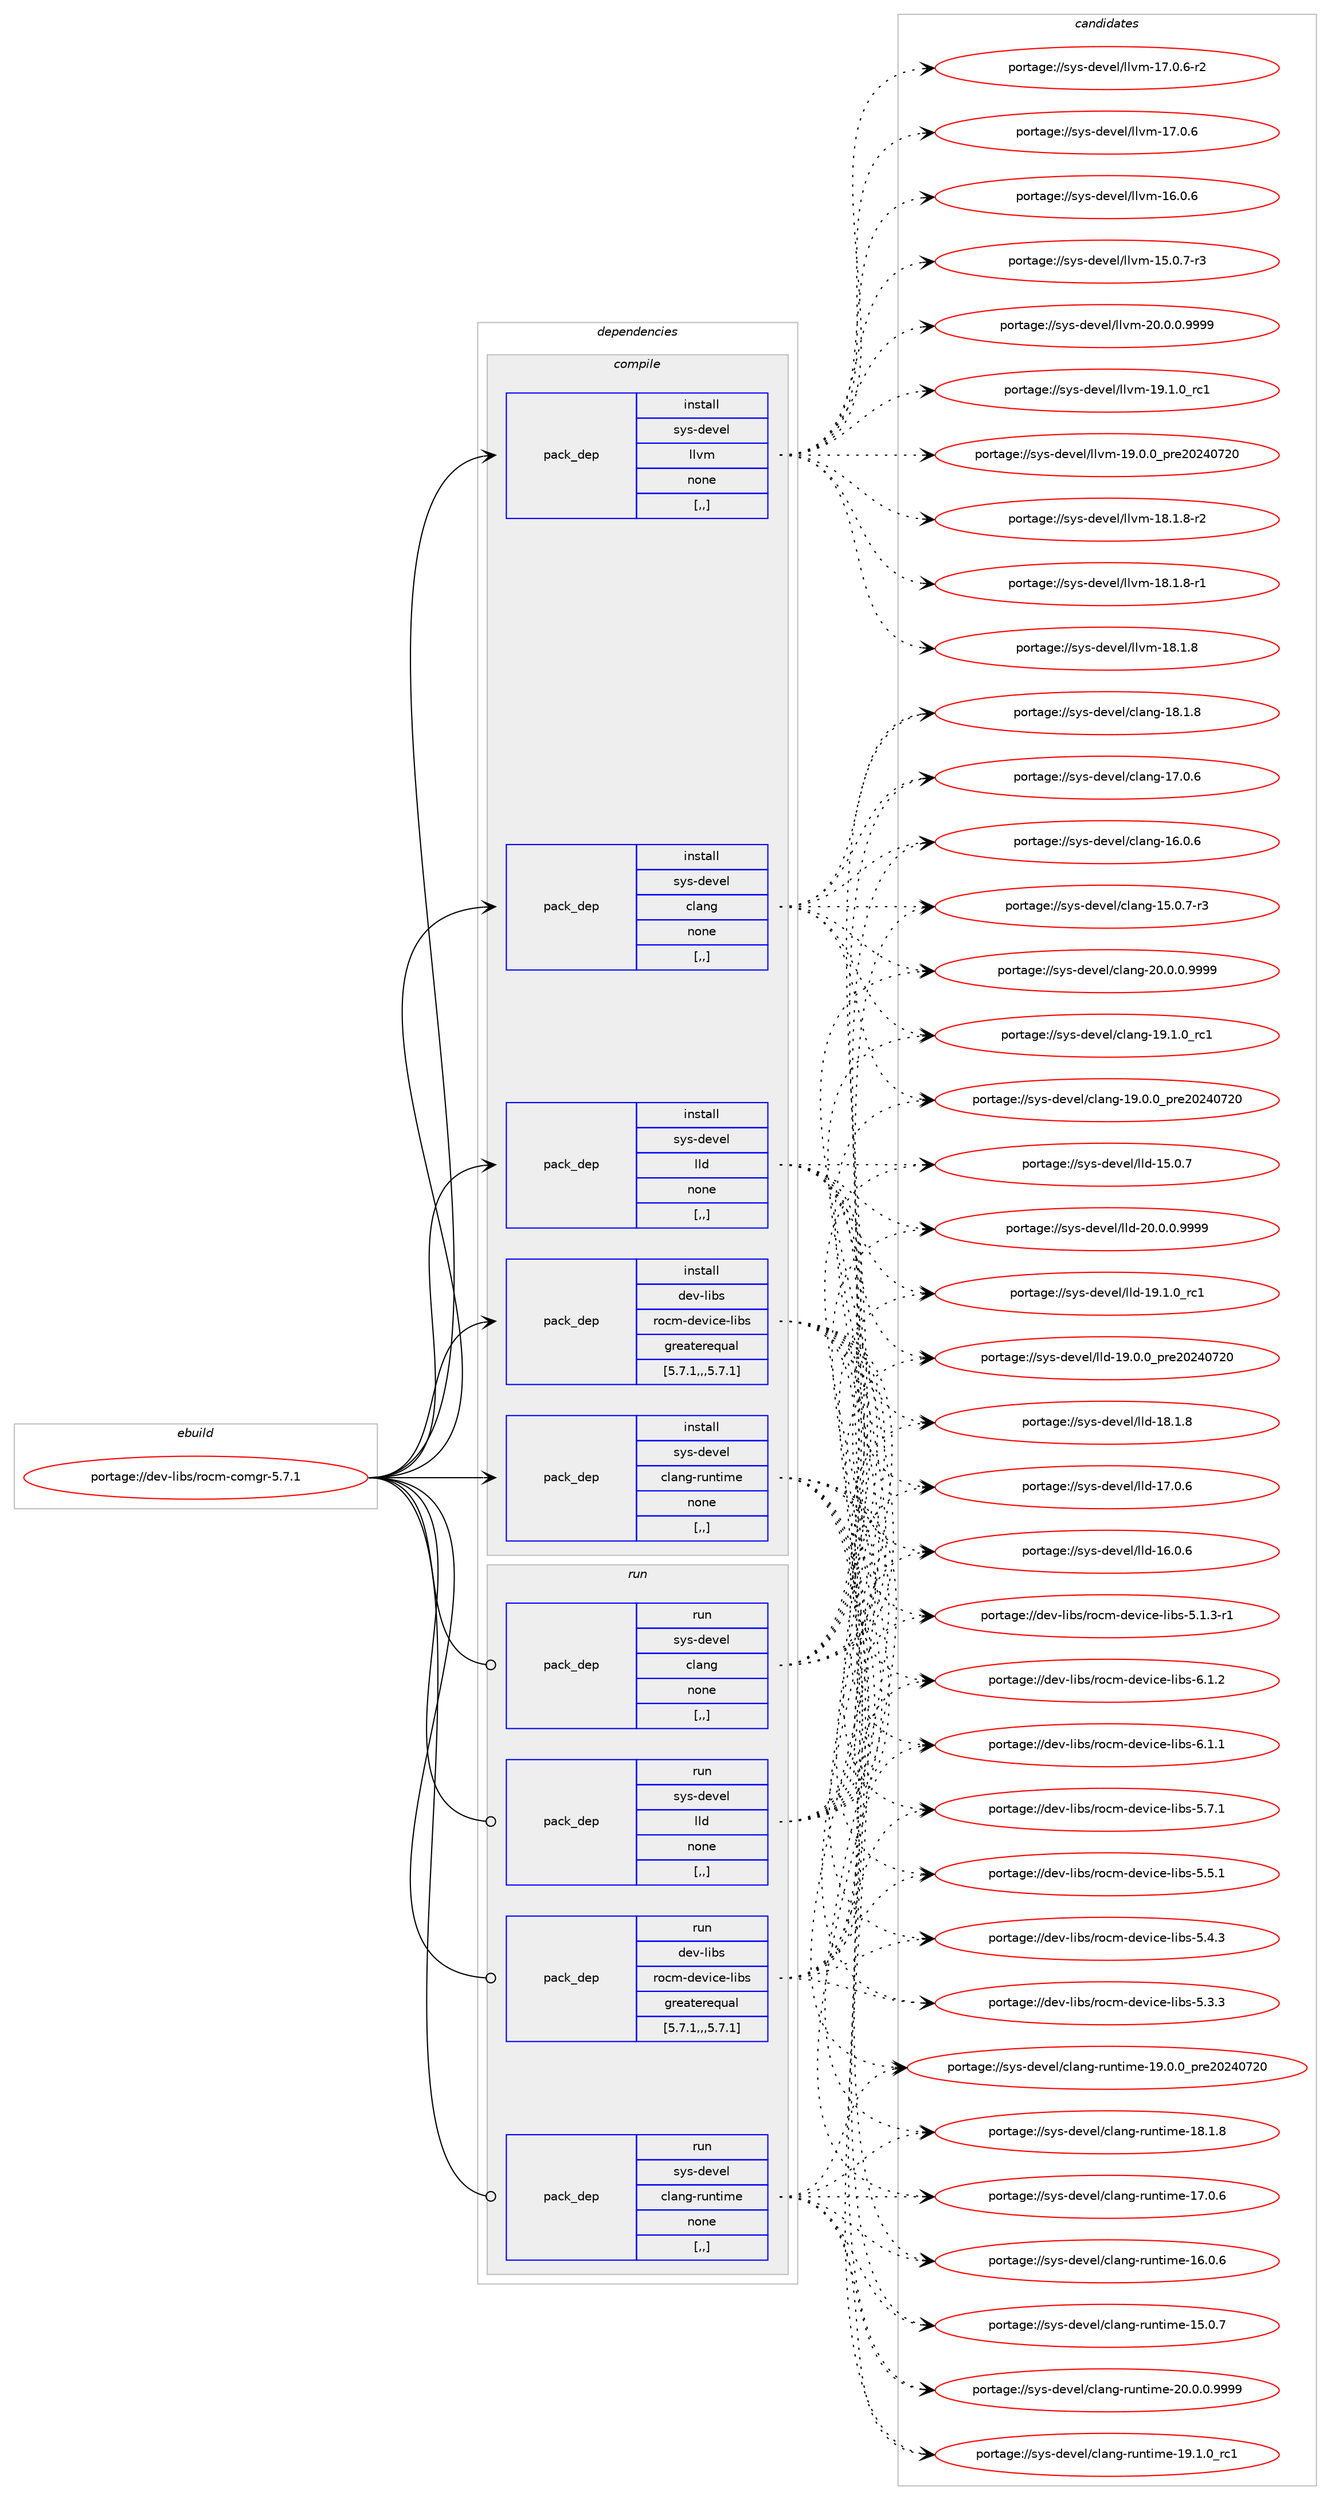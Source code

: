 digraph prolog {

# *************
# Graph options
# *************

newrank=true;
concentrate=true;
compound=true;
graph [rankdir=LR,fontname=Helvetica,fontsize=10,ranksep=1.5];#, ranksep=2.5, nodesep=0.2];
edge  [arrowhead=vee];
node  [fontname=Helvetica,fontsize=10];

# **********
# The ebuild
# **********

subgraph cluster_leftcol {
color=gray;
label=<<i>ebuild</i>>;
id [label="portage://dev-libs/rocm-comgr-5.7.1", color=red, width=4, href="../dev-libs/rocm-comgr-5.7.1.svg"];
}

# ****************
# The dependencies
# ****************

subgraph cluster_midcol {
color=gray;
label=<<i>dependencies</i>>;
subgraph cluster_compile {
fillcolor="#eeeeee";
style=filled;
label=<<i>compile</i>>;
subgraph pack84705 {
dependency114148 [label=<<TABLE BORDER="0" CELLBORDER="1" CELLSPACING="0" CELLPADDING="4" WIDTH="220"><TR><TD ROWSPAN="6" CELLPADDING="30">pack_dep</TD></TR><TR><TD WIDTH="110">install</TD></TR><TR><TD>dev-libs</TD></TR><TR><TD>rocm-device-libs</TD></TR><TR><TD>greaterequal</TD></TR><TR><TD>[5.7.1,,,5.7.1]</TD></TR></TABLE>>, shape=none, color=blue];
}
id:e -> dependency114148:w [weight=20,style="solid",arrowhead="vee"];
subgraph pack84706 {
dependency114149 [label=<<TABLE BORDER="0" CELLBORDER="1" CELLSPACING="0" CELLPADDING="4" WIDTH="220"><TR><TD ROWSPAN="6" CELLPADDING="30">pack_dep</TD></TR><TR><TD WIDTH="110">install</TD></TR><TR><TD>sys-devel</TD></TR><TR><TD>clang</TD></TR><TR><TD>none</TD></TR><TR><TD>[,,]</TD></TR></TABLE>>, shape=none, color=blue];
}
id:e -> dependency114149:w [weight=20,style="solid",arrowhead="vee"];
subgraph pack84707 {
dependency114150 [label=<<TABLE BORDER="0" CELLBORDER="1" CELLSPACING="0" CELLPADDING="4" WIDTH="220"><TR><TD ROWSPAN="6" CELLPADDING="30">pack_dep</TD></TR><TR><TD WIDTH="110">install</TD></TR><TR><TD>sys-devel</TD></TR><TR><TD>clang-runtime</TD></TR><TR><TD>none</TD></TR><TR><TD>[,,]</TD></TR></TABLE>>, shape=none, color=blue];
}
id:e -> dependency114150:w [weight=20,style="solid",arrowhead="vee"];
subgraph pack84708 {
dependency114151 [label=<<TABLE BORDER="0" CELLBORDER="1" CELLSPACING="0" CELLPADDING="4" WIDTH="220"><TR><TD ROWSPAN="6" CELLPADDING="30">pack_dep</TD></TR><TR><TD WIDTH="110">install</TD></TR><TR><TD>sys-devel</TD></TR><TR><TD>lld</TD></TR><TR><TD>none</TD></TR><TR><TD>[,,]</TD></TR></TABLE>>, shape=none, color=blue];
}
id:e -> dependency114151:w [weight=20,style="solid",arrowhead="vee"];
subgraph pack84709 {
dependency114152 [label=<<TABLE BORDER="0" CELLBORDER="1" CELLSPACING="0" CELLPADDING="4" WIDTH="220"><TR><TD ROWSPAN="6" CELLPADDING="30">pack_dep</TD></TR><TR><TD WIDTH="110">install</TD></TR><TR><TD>sys-devel</TD></TR><TR><TD>llvm</TD></TR><TR><TD>none</TD></TR><TR><TD>[,,]</TD></TR></TABLE>>, shape=none, color=blue];
}
id:e -> dependency114152:w [weight=20,style="solid",arrowhead="vee"];
}
subgraph cluster_compileandrun {
fillcolor="#eeeeee";
style=filled;
label=<<i>compile and run</i>>;
}
subgraph cluster_run {
fillcolor="#eeeeee";
style=filled;
label=<<i>run</i>>;
subgraph pack84710 {
dependency114153 [label=<<TABLE BORDER="0" CELLBORDER="1" CELLSPACING="0" CELLPADDING="4" WIDTH="220"><TR><TD ROWSPAN="6" CELLPADDING="30">pack_dep</TD></TR><TR><TD WIDTH="110">run</TD></TR><TR><TD>dev-libs</TD></TR><TR><TD>rocm-device-libs</TD></TR><TR><TD>greaterequal</TD></TR><TR><TD>[5.7.1,,,5.7.1]</TD></TR></TABLE>>, shape=none, color=blue];
}
id:e -> dependency114153:w [weight=20,style="solid",arrowhead="odot"];
subgraph pack84711 {
dependency114154 [label=<<TABLE BORDER="0" CELLBORDER="1" CELLSPACING="0" CELLPADDING="4" WIDTH="220"><TR><TD ROWSPAN="6" CELLPADDING="30">pack_dep</TD></TR><TR><TD WIDTH="110">run</TD></TR><TR><TD>sys-devel</TD></TR><TR><TD>clang</TD></TR><TR><TD>none</TD></TR><TR><TD>[,,]</TD></TR></TABLE>>, shape=none, color=blue];
}
id:e -> dependency114154:w [weight=20,style="solid",arrowhead="odot"];
subgraph pack84712 {
dependency114155 [label=<<TABLE BORDER="0" CELLBORDER="1" CELLSPACING="0" CELLPADDING="4" WIDTH="220"><TR><TD ROWSPAN="6" CELLPADDING="30">pack_dep</TD></TR><TR><TD WIDTH="110">run</TD></TR><TR><TD>sys-devel</TD></TR><TR><TD>clang-runtime</TD></TR><TR><TD>none</TD></TR><TR><TD>[,,]</TD></TR></TABLE>>, shape=none, color=blue];
}
id:e -> dependency114155:w [weight=20,style="solid",arrowhead="odot"];
subgraph pack84713 {
dependency114156 [label=<<TABLE BORDER="0" CELLBORDER="1" CELLSPACING="0" CELLPADDING="4" WIDTH="220"><TR><TD ROWSPAN="6" CELLPADDING="30">pack_dep</TD></TR><TR><TD WIDTH="110">run</TD></TR><TR><TD>sys-devel</TD></TR><TR><TD>lld</TD></TR><TR><TD>none</TD></TR><TR><TD>[,,]</TD></TR></TABLE>>, shape=none, color=blue];
}
id:e -> dependency114156:w [weight=20,style="solid",arrowhead="odot"];
}
}

# **************
# The candidates
# **************

subgraph cluster_choices {
rank=same;
color=gray;
label=<<i>candidates</i>>;

subgraph choice84705 {
color=black;
nodesep=1;
choice1001011184510810598115471141119910945100101118105991014510810598115455446494650 [label="portage://dev-libs/rocm-device-libs-6.1.2", color=red, width=4,href="../dev-libs/rocm-device-libs-6.1.2.svg"];
choice1001011184510810598115471141119910945100101118105991014510810598115455446494649 [label="portage://dev-libs/rocm-device-libs-6.1.1", color=red, width=4,href="../dev-libs/rocm-device-libs-6.1.1.svg"];
choice1001011184510810598115471141119910945100101118105991014510810598115455346554649 [label="portage://dev-libs/rocm-device-libs-5.7.1", color=red, width=4,href="../dev-libs/rocm-device-libs-5.7.1.svg"];
choice1001011184510810598115471141119910945100101118105991014510810598115455346534649 [label="portage://dev-libs/rocm-device-libs-5.5.1", color=red, width=4,href="../dev-libs/rocm-device-libs-5.5.1.svg"];
choice1001011184510810598115471141119910945100101118105991014510810598115455346524651 [label="portage://dev-libs/rocm-device-libs-5.4.3", color=red, width=4,href="../dev-libs/rocm-device-libs-5.4.3.svg"];
choice1001011184510810598115471141119910945100101118105991014510810598115455346514651 [label="portage://dev-libs/rocm-device-libs-5.3.3", color=red, width=4,href="../dev-libs/rocm-device-libs-5.3.3.svg"];
choice10010111845108105981154711411199109451001011181059910145108105981154553464946514511449 [label="portage://dev-libs/rocm-device-libs-5.1.3-r1", color=red, width=4,href="../dev-libs/rocm-device-libs-5.1.3-r1.svg"];
dependency114148:e -> choice1001011184510810598115471141119910945100101118105991014510810598115455446494650:w [style=dotted,weight="100"];
dependency114148:e -> choice1001011184510810598115471141119910945100101118105991014510810598115455446494649:w [style=dotted,weight="100"];
dependency114148:e -> choice1001011184510810598115471141119910945100101118105991014510810598115455346554649:w [style=dotted,weight="100"];
dependency114148:e -> choice1001011184510810598115471141119910945100101118105991014510810598115455346534649:w [style=dotted,weight="100"];
dependency114148:e -> choice1001011184510810598115471141119910945100101118105991014510810598115455346524651:w [style=dotted,weight="100"];
dependency114148:e -> choice1001011184510810598115471141119910945100101118105991014510810598115455346514651:w [style=dotted,weight="100"];
dependency114148:e -> choice10010111845108105981154711411199109451001011181059910145108105981154553464946514511449:w [style=dotted,weight="100"];
}
subgraph choice84706 {
color=black;
nodesep=1;
choice11512111545100101118101108479910897110103455048464846484657575757 [label="portage://sys-devel/clang-20.0.0.9999", color=red, width=4,href="../sys-devel/clang-20.0.0.9999.svg"];
choice1151211154510010111810110847991089711010345495746494648951149949 [label="portage://sys-devel/clang-19.1.0_rc1", color=red, width=4,href="../sys-devel/clang-19.1.0_rc1.svg"];
choice1151211154510010111810110847991089711010345495746484648951121141015048505248555048 [label="portage://sys-devel/clang-19.0.0_pre20240720", color=red, width=4,href="../sys-devel/clang-19.0.0_pre20240720.svg"];
choice1151211154510010111810110847991089711010345495646494656 [label="portage://sys-devel/clang-18.1.8", color=red, width=4,href="../sys-devel/clang-18.1.8.svg"];
choice1151211154510010111810110847991089711010345495546484654 [label="portage://sys-devel/clang-17.0.6", color=red, width=4,href="../sys-devel/clang-17.0.6.svg"];
choice1151211154510010111810110847991089711010345495446484654 [label="portage://sys-devel/clang-16.0.6", color=red, width=4,href="../sys-devel/clang-16.0.6.svg"];
choice11512111545100101118101108479910897110103454953464846554511451 [label="portage://sys-devel/clang-15.0.7-r3", color=red, width=4,href="../sys-devel/clang-15.0.7-r3.svg"];
dependency114149:e -> choice11512111545100101118101108479910897110103455048464846484657575757:w [style=dotted,weight="100"];
dependency114149:e -> choice1151211154510010111810110847991089711010345495746494648951149949:w [style=dotted,weight="100"];
dependency114149:e -> choice1151211154510010111810110847991089711010345495746484648951121141015048505248555048:w [style=dotted,weight="100"];
dependency114149:e -> choice1151211154510010111810110847991089711010345495646494656:w [style=dotted,weight="100"];
dependency114149:e -> choice1151211154510010111810110847991089711010345495546484654:w [style=dotted,weight="100"];
dependency114149:e -> choice1151211154510010111810110847991089711010345495446484654:w [style=dotted,weight="100"];
dependency114149:e -> choice11512111545100101118101108479910897110103454953464846554511451:w [style=dotted,weight="100"];
}
subgraph choice84707 {
color=black;
nodesep=1;
choice1151211154510010111810110847991089711010345114117110116105109101455048464846484657575757 [label="portage://sys-devel/clang-runtime-20.0.0.9999", color=red, width=4,href="../sys-devel/clang-runtime-20.0.0.9999.svg"];
choice115121115451001011181011084799108971101034511411711011610510910145495746494648951149949 [label="portage://sys-devel/clang-runtime-19.1.0_rc1", color=red, width=4,href="../sys-devel/clang-runtime-19.1.0_rc1.svg"];
choice115121115451001011181011084799108971101034511411711011610510910145495746484648951121141015048505248555048 [label="portage://sys-devel/clang-runtime-19.0.0_pre20240720", color=red, width=4,href="../sys-devel/clang-runtime-19.0.0_pre20240720.svg"];
choice115121115451001011181011084799108971101034511411711011610510910145495646494656 [label="portage://sys-devel/clang-runtime-18.1.8", color=red, width=4,href="../sys-devel/clang-runtime-18.1.8.svg"];
choice115121115451001011181011084799108971101034511411711011610510910145495546484654 [label="portage://sys-devel/clang-runtime-17.0.6", color=red, width=4,href="../sys-devel/clang-runtime-17.0.6.svg"];
choice115121115451001011181011084799108971101034511411711011610510910145495446484654 [label="portage://sys-devel/clang-runtime-16.0.6", color=red, width=4,href="../sys-devel/clang-runtime-16.0.6.svg"];
choice115121115451001011181011084799108971101034511411711011610510910145495346484655 [label="portage://sys-devel/clang-runtime-15.0.7", color=red, width=4,href="../sys-devel/clang-runtime-15.0.7.svg"];
dependency114150:e -> choice1151211154510010111810110847991089711010345114117110116105109101455048464846484657575757:w [style=dotted,weight="100"];
dependency114150:e -> choice115121115451001011181011084799108971101034511411711011610510910145495746494648951149949:w [style=dotted,weight="100"];
dependency114150:e -> choice115121115451001011181011084799108971101034511411711011610510910145495746484648951121141015048505248555048:w [style=dotted,weight="100"];
dependency114150:e -> choice115121115451001011181011084799108971101034511411711011610510910145495646494656:w [style=dotted,weight="100"];
dependency114150:e -> choice115121115451001011181011084799108971101034511411711011610510910145495546484654:w [style=dotted,weight="100"];
dependency114150:e -> choice115121115451001011181011084799108971101034511411711011610510910145495446484654:w [style=dotted,weight="100"];
dependency114150:e -> choice115121115451001011181011084799108971101034511411711011610510910145495346484655:w [style=dotted,weight="100"];
}
subgraph choice84708 {
color=black;
nodesep=1;
choice1151211154510010111810110847108108100455048464846484657575757 [label="portage://sys-devel/lld-20.0.0.9999", color=red, width=4,href="../sys-devel/lld-20.0.0.9999.svg"];
choice115121115451001011181011084710810810045495746494648951149949 [label="portage://sys-devel/lld-19.1.0_rc1", color=red, width=4,href="../sys-devel/lld-19.1.0_rc1.svg"];
choice115121115451001011181011084710810810045495746484648951121141015048505248555048 [label="portage://sys-devel/lld-19.0.0_pre20240720", color=red, width=4,href="../sys-devel/lld-19.0.0_pre20240720.svg"];
choice115121115451001011181011084710810810045495646494656 [label="portage://sys-devel/lld-18.1.8", color=red, width=4,href="../sys-devel/lld-18.1.8.svg"];
choice115121115451001011181011084710810810045495546484654 [label="portage://sys-devel/lld-17.0.6", color=red, width=4,href="../sys-devel/lld-17.0.6.svg"];
choice115121115451001011181011084710810810045495446484654 [label="portage://sys-devel/lld-16.0.6", color=red, width=4,href="../sys-devel/lld-16.0.6.svg"];
choice115121115451001011181011084710810810045495346484655 [label="portage://sys-devel/lld-15.0.7", color=red, width=4,href="../sys-devel/lld-15.0.7.svg"];
dependency114151:e -> choice1151211154510010111810110847108108100455048464846484657575757:w [style=dotted,weight="100"];
dependency114151:e -> choice115121115451001011181011084710810810045495746494648951149949:w [style=dotted,weight="100"];
dependency114151:e -> choice115121115451001011181011084710810810045495746484648951121141015048505248555048:w [style=dotted,weight="100"];
dependency114151:e -> choice115121115451001011181011084710810810045495646494656:w [style=dotted,weight="100"];
dependency114151:e -> choice115121115451001011181011084710810810045495546484654:w [style=dotted,weight="100"];
dependency114151:e -> choice115121115451001011181011084710810810045495446484654:w [style=dotted,weight="100"];
dependency114151:e -> choice115121115451001011181011084710810810045495346484655:w [style=dotted,weight="100"];
}
subgraph choice84709 {
color=black;
nodesep=1;
choice1151211154510010111810110847108108118109455048464846484657575757 [label="portage://sys-devel/llvm-20.0.0.9999", color=red, width=4,href="../sys-devel/llvm-20.0.0.9999.svg"];
choice115121115451001011181011084710810811810945495746494648951149949 [label="portage://sys-devel/llvm-19.1.0_rc1", color=red, width=4,href="../sys-devel/llvm-19.1.0_rc1.svg"];
choice115121115451001011181011084710810811810945495746484648951121141015048505248555048 [label="portage://sys-devel/llvm-19.0.0_pre20240720", color=red, width=4,href="../sys-devel/llvm-19.0.0_pre20240720.svg"];
choice1151211154510010111810110847108108118109454956464946564511450 [label="portage://sys-devel/llvm-18.1.8-r2", color=red, width=4,href="../sys-devel/llvm-18.1.8-r2.svg"];
choice1151211154510010111810110847108108118109454956464946564511449 [label="portage://sys-devel/llvm-18.1.8-r1", color=red, width=4,href="../sys-devel/llvm-18.1.8-r1.svg"];
choice115121115451001011181011084710810811810945495646494656 [label="portage://sys-devel/llvm-18.1.8", color=red, width=4,href="../sys-devel/llvm-18.1.8.svg"];
choice1151211154510010111810110847108108118109454955464846544511450 [label="portage://sys-devel/llvm-17.0.6-r2", color=red, width=4,href="../sys-devel/llvm-17.0.6-r2.svg"];
choice115121115451001011181011084710810811810945495546484654 [label="portage://sys-devel/llvm-17.0.6", color=red, width=4,href="../sys-devel/llvm-17.0.6.svg"];
choice115121115451001011181011084710810811810945495446484654 [label="portage://sys-devel/llvm-16.0.6", color=red, width=4,href="../sys-devel/llvm-16.0.6.svg"];
choice1151211154510010111810110847108108118109454953464846554511451 [label="portage://sys-devel/llvm-15.0.7-r3", color=red, width=4,href="../sys-devel/llvm-15.0.7-r3.svg"];
dependency114152:e -> choice1151211154510010111810110847108108118109455048464846484657575757:w [style=dotted,weight="100"];
dependency114152:e -> choice115121115451001011181011084710810811810945495746494648951149949:w [style=dotted,weight="100"];
dependency114152:e -> choice115121115451001011181011084710810811810945495746484648951121141015048505248555048:w [style=dotted,weight="100"];
dependency114152:e -> choice1151211154510010111810110847108108118109454956464946564511450:w [style=dotted,weight="100"];
dependency114152:e -> choice1151211154510010111810110847108108118109454956464946564511449:w [style=dotted,weight="100"];
dependency114152:e -> choice115121115451001011181011084710810811810945495646494656:w [style=dotted,weight="100"];
dependency114152:e -> choice1151211154510010111810110847108108118109454955464846544511450:w [style=dotted,weight="100"];
dependency114152:e -> choice115121115451001011181011084710810811810945495546484654:w [style=dotted,weight="100"];
dependency114152:e -> choice115121115451001011181011084710810811810945495446484654:w [style=dotted,weight="100"];
dependency114152:e -> choice1151211154510010111810110847108108118109454953464846554511451:w [style=dotted,weight="100"];
}
subgraph choice84710 {
color=black;
nodesep=1;
choice1001011184510810598115471141119910945100101118105991014510810598115455446494650 [label="portage://dev-libs/rocm-device-libs-6.1.2", color=red, width=4,href="../dev-libs/rocm-device-libs-6.1.2.svg"];
choice1001011184510810598115471141119910945100101118105991014510810598115455446494649 [label="portage://dev-libs/rocm-device-libs-6.1.1", color=red, width=4,href="../dev-libs/rocm-device-libs-6.1.1.svg"];
choice1001011184510810598115471141119910945100101118105991014510810598115455346554649 [label="portage://dev-libs/rocm-device-libs-5.7.1", color=red, width=4,href="../dev-libs/rocm-device-libs-5.7.1.svg"];
choice1001011184510810598115471141119910945100101118105991014510810598115455346534649 [label="portage://dev-libs/rocm-device-libs-5.5.1", color=red, width=4,href="../dev-libs/rocm-device-libs-5.5.1.svg"];
choice1001011184510810598115471141119910945100101118105991014510810598115455346524651 [label="portage://dev-libs/rocm-device-libs-5.4.3", color=red, width=4,href="../dev-libs/rocm-device-libs-5.4.3.svg"];
choice1001011184510810598115471141119910945100101118105991014510810598115455346514651 [label="portage://dev-libs/rocm-device-libs-5.3.3", color=red, width=4,href="../dev-libs/rocm-device-libs-5.3.3.svg"];
choice10010111845108105981154711411199109451001011181059910145108105981154553464946514511449 [label="portage://dev-libs/rocm-device-libs-5.1.3-r1", color=red, width=4,href="../dev-libs/rocm-device-libs-5.1.3-r1.svg"];
dependency114153:e -> choice1001011184510810598115471141119910945100101118105991014510810598115455446494650:w [style=dotted,weight="100"];
dependency114153:e -> choice1001011184510810598115471141119910945100101118105991014510810598115455446494649:w [style=dotted,weight="100"];
dependency114153:e -> choice1001011184510810598115471141119910945100101118105991014510810598115455346554649:w [style=dotted,weight="100"];
dependency114153:e -> choice1001011184510810598115471141119910945100101118105991014510810598115455346534649:w [style=dotted,weight="100"];
dependency114153:e -> choice1001011184510810598115471141119910945100101118105991014510810598115455346524651:w [style=dotted,weight="100"];
dependency114153:e -> choice1001011184510810598115471141119910945100101118105991014510810598115455346514651:w [style=dotted,weight="100"];
dependency114153:e -> choice10010111845108105981154711411199109451001011181059910145108105981154553464946514511449:w [style=dotted,weight="100"];
}
subgraph choice84711 {
color=black;
nodesep=1;
choice11512111545100101118101108479910897110103455048464846484657575757 [label="portage://sys-devel/clang-20.0.0.9999", color=red, width=4,href="../sys-devel/clang-20.0.0.9999.svg"];
choice1151211154510010111810110847991089711010345495746494648951149949 [label="portage://sys-devel/clang-19.1.0_rc1", color=red, width=4,href="../sys-devel/clang-19.1.0_rc1.svg"];
choice1151211154510010111810110847991089711010345495746484648951121141015048505248555048 [label="portage://sys-devel/clang-19.0.0_pre20240720", color=red, width=4,href="../sys-devel/clang-19.0.0_pre20240720.svg"];
choice1151211154510010111810110847991089711010345495646494656 [label="portage://sys-devel/clang-18.1.8", color=red, width=4,href="../sys-devel/clang-18.1.8.svg"];
choice1151211154510010111810110847991089711010345495546484654 [label="portage://sys-devel/clang-17.0.6", color=red, width=4,href="../sys-devel/clang-17.0.6.svg"];
choice1151211154510010111810110847991089711010345495446484654 [label="portage://sys-devel/clang-16.0.6", color=red, width=4,href="../sys-devel/clang-16.0.6.svg"];
choice11512111545100101118101108479910897110103454953464846554511451 [label="portage://sys-devel/clang-15.0.7-r3", color=red, width=4,href="../sys-devel/clang-15.0.7-r3.svg"];
dependency114154:e -> choice11512111545100101118101108479910897110103455048464846484657575757:w [style=dotted,weight="100"];
dependency114154:e -> choice1151211154510010111810110847991089711010345495746494648951149949:w [style=dotted,weight="100"];
dependency114154:e -> choice1151211154510010111810110847991089711010345495746484648951121141015048505248555048:w [style=dotted,weight="100"];
dependency114154:e -> choice1151211154510010111810110847991089711010345495646494656:w [style=dotted,weight="100"];
dependency114154:e -> choice1151211154510010111810110847991089711010345495546484654:w [style=dotted,weight="100"];
dependency114154:e -> choice1151211154510010111810110847991089711010345495446484654:w [style=dotted,weight="100"];
dependency114154:e -> choice11512111545100101118101108479910897110103454953464846554511451:w [style=dotted,weight="100"];
}
subgraph choice84712 {
color=black;
nodesep=1;
choice1151211154510010111810110847991089711010345114117110116105109101455048464846484657575757 [label="portage://sys-devel/clang-runtime-20.0.0.9999", color=red, width=4,href="../sys-devel/clang-runtime-20.0.0.9999.svg"];
choice115121115451001011181011084799108971101034511411711011610510910145495746494648951149949 [label="portage://sys-devel/clang-runtime-19.1.0_rc1", color=red, width=4,href="../sys-devel/clang-runtime-19.1.0_rc1.svg"];
choice115121115451001011181011084799108971101034511411711011610510910145495746484648951121141015048505248555048 [label="portage://sys-devel/clang-runtime-19.0.0_pre20240720", color=red, width=4,href="../sys-devel/clang-runtime-19.0.0_pre20240720.svg"];
choice115121115451001011181011084799108971101034511411711011610510910145495646494656 [label="portage://sys-devel/clang-runtime-18.1.8", color=red, width=4,href="../sys-devel/clang-runtime-18.1.8.svg"];
choice115121115451001011181011084799108971101034511411711011610510910145495546484654 [label="portage://sys-devel/clang-runtime-17.0.6", color=red, width=4,href="../sys-devel/clang-runtime-17.0.6.svg"];
choice115121115451001011181011084799108971101034511411711011610510910145495446484654 [label="portage://sys-devel/clang-runtime-16.0.6", color=red, width=4,href="../sys-devel/clang-runtime-16.0.6.svg"];
choice115121115451001011181011084799108971101034511411711011610510910145495346484655 [label="portage://sys-devel/clang-runtime-15.0.7", color=red, width=4,href="../sys-devel/clang-runtime-15.0.7.svg"];
dependency114155:e -> choice1151211154510010111810110847991089711010345114117110116105109101455048464846484657575757:w [style=dotted,weight="100"];
dependency114155:e -> choice115121115451001011181011084799108971101034511411711011610510910145495746494648951149949:w [style=dotted,weight="100"];
dependency114155:e -> choice115121115451001011181011084799108971101034511411711011610510910145495746484648951121141015048505248555048:w [style=dotted,weight="100"];
dependency114155:e -> choice115121115451001011181011084799108971101034511411711011610510910145495646494656:w [style=dotted,weight="100"];
dependency114155:e -> choice115121115451001011181011084799108971101034511411711011610510910145495546484654:w [style=dotted,weight="100"];
dependency114155:e -> choice115121115451001011181011084799108971101034511411711011610510910145495446484654:w [style=dotted,weight="100"];
dependency114155:e -> choice115121115451001011181011084799108971101034511411711011610510910145495346484655:w [style=dotted,weight="100"];
}
subgraph choice84713 {
color=black;
nodesep=1;
choice1151211154510010111810110847108108100455048464846484657575757 [label="portage://sys-devel/lld-20.0.0.9999", color=red, width=4,href="../sys-devel/lld-20.0.0.9999.svg"];
choice115121115451001011181011084710810810045495746494648951149949 [label="portage://sys-devel/lld-19.1.0_rc1", color=red, width=4,href="../sys-devel/lld-19.1.0_rc1.svg"];
choice115121115451001011181011084710810810045495746484648951121141015048505248555048 [label="portage://sys-devel/lld-19.0.0_pre20240720", color=red, width=4,href="../sys-devel/lld-19.0.0_pre20240720.svg"];
choice115121115451001011181011084710810810045495646494656 [label="portage://sys-devel/lld-18.1.8", color=red, width=4,href="../sys-devel/lld-18.1.8.svg"];
choice115121115451001011181011084710810810045495546484654 [label="portage://sys-devel/lld-17.0.6", color=red, width=4,href="../sys-devel/lld-17.0.6.svg"];
choice115121115451001011181011084710810810045495446484654 [label="portage://sys-devel/lld-16.0.6", color=red, width=4,href="../sys-devel/lld-16.0.6.svg"];
choice115121115451001011181011084710810810045495346484655 [label="portage://sys-devel/lld-15.0.7", color=red, width=4,href="../sys-devel/lld-15.0.7.svg"];
dependency114156:e -> choice1151211154510010111810110847108108100455048464846484657575757:w [style=dotted,weight="100"];
dependency114156:e -> choice115121115451001011181011084710810810045495746494648951149949:w [style=dotted,weight="100"];
dependency114156:e -> choice115121115451001011181011084710810810045495746484648951121141015048505248555048:w [style=dotted,weight="100"];
dependency114156:e -> choice115121115451001011181011084710810810045495646494656:w [style=dotted,weight="100"];
dependency114156:e -> choice115121115451001011181011084710810810045495546484654:w [style=dotted,weight="100"];
dependency114156:e -> choice115121115451001011181011084710810810045495446484654:w [style=dotted,weight="100"];
dependency114156:e -> choice115121115451001011181011084710810810045495346484655:w [style=dotted,weight="100"];
}
}

}
